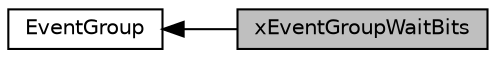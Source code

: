 digraph "xEventGroupWaitBits"
{
  edge [fontname="Helvetica",fontsize="10",labelfontname="Helvetica",labelfontsize="10"];
  node [fontname="Helvetica",fontsize="10",shape=record];
  rankdir=LR;
  Node0 [label="xEventGroupWaitBits",height=0.2,width=0.4,color="black", fillcolor="grey75", style="filled", fontcolor="black"];
  Node1 [label="EventGroup",height=0.2,width=0.4,color="black", fillcolor="white", style="filled",URL="$group___event_group.html",tooltip="An event group is a collection of bits to which an application can assign a meaning. "];
  Node1->Node0 [shape=plaintext, dir="back", style="solid"];
}
